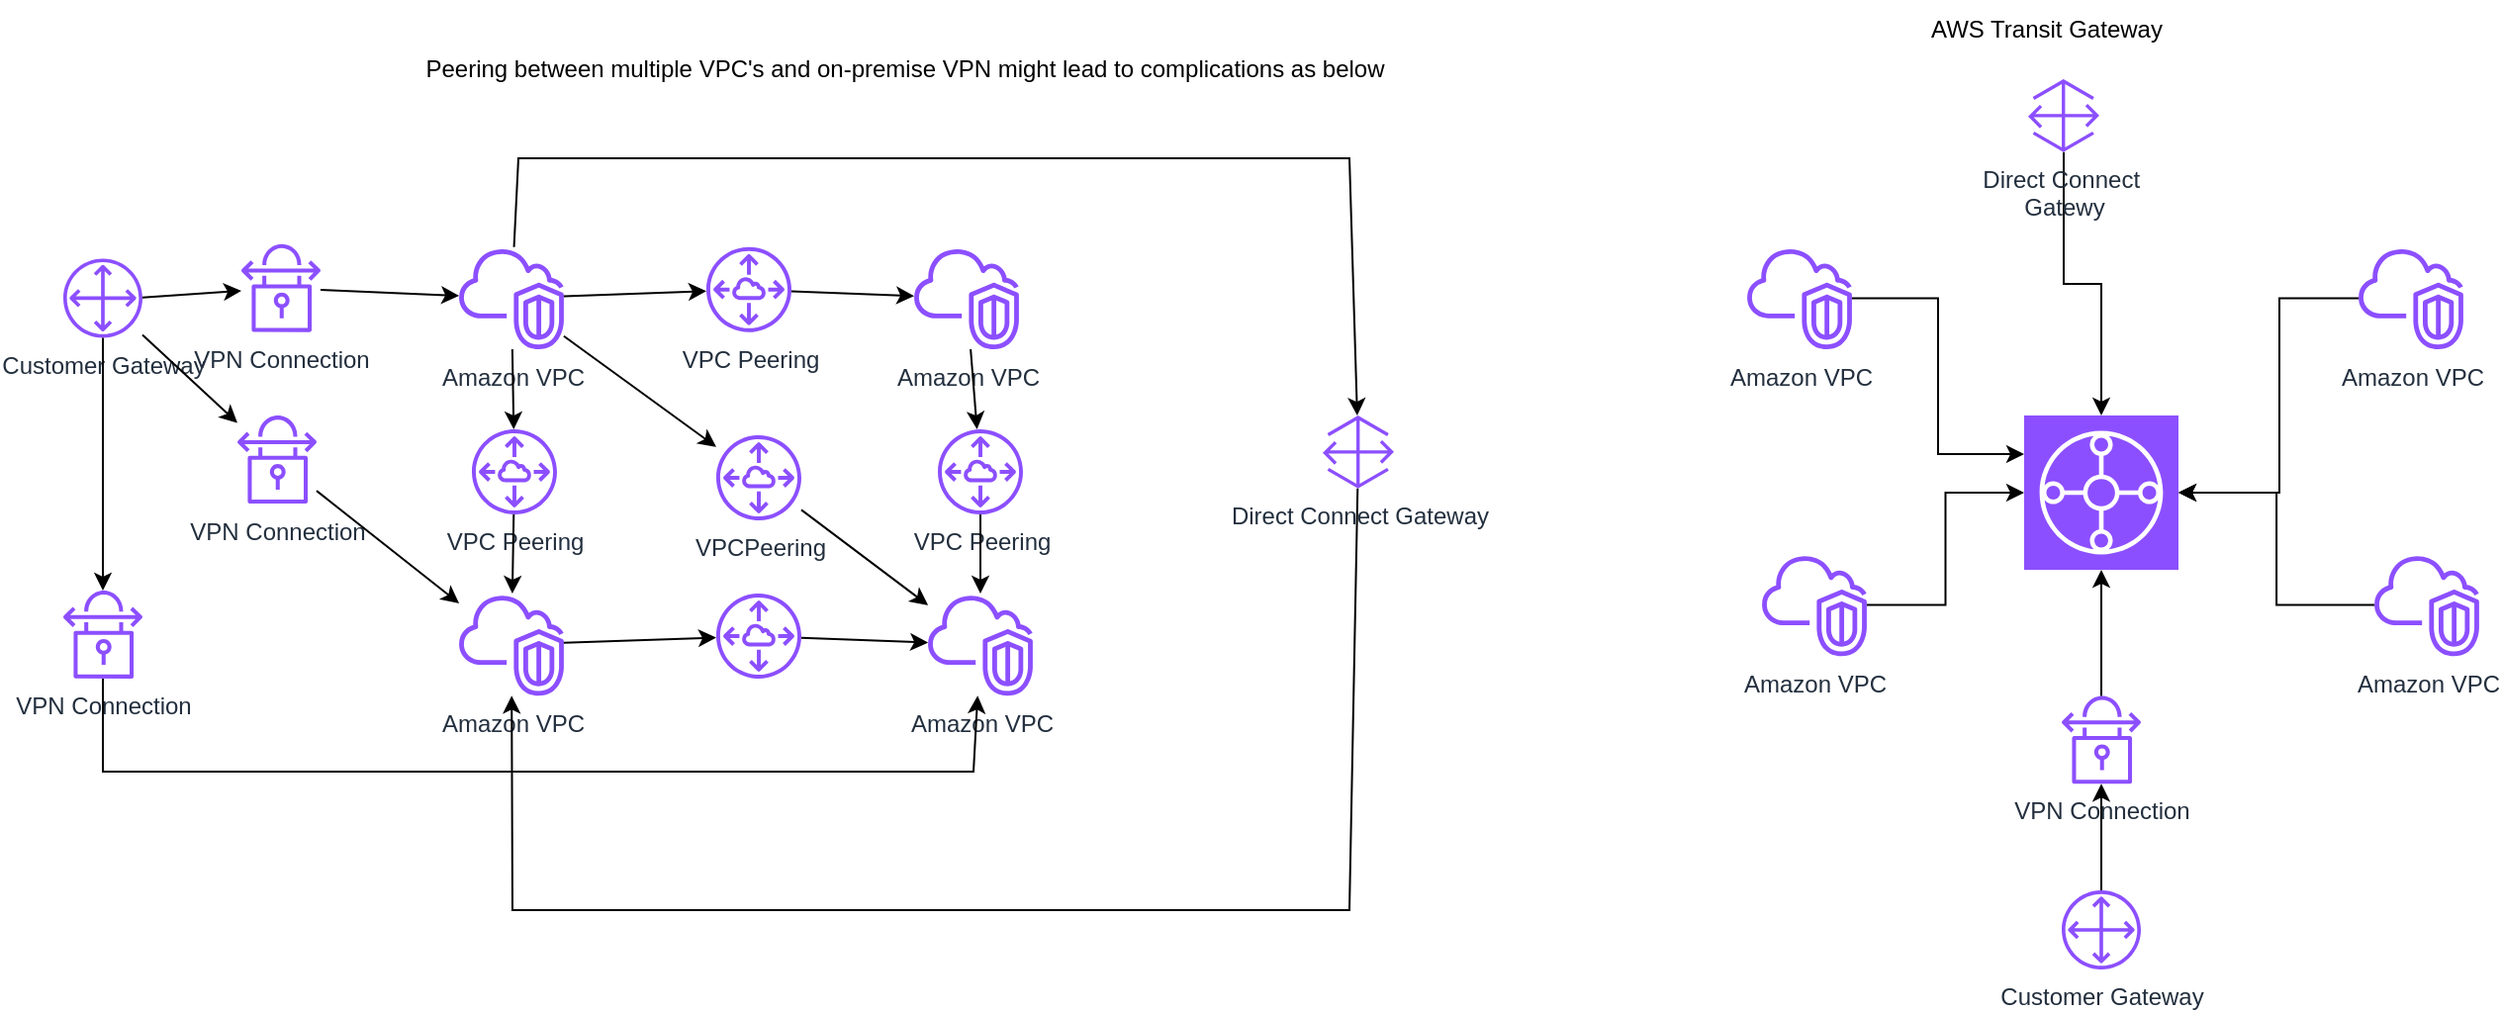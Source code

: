 <mxfile version="24.8.3">
  <diagram name="Page-1" id="_Bc4aUiWKUxn4jvhNkaS">
    <mxGraphModel dx="3816" dy="1200" grid="1" gridSize="10" guides="1" tooltips="1" connect="1" arrows="1" fold="1" page="1" pageScale="1" pageWidth="850" pageHeight="1100" math="0" shadow="0">
      <root>
        <mxCell id="0" />
        <mxCell id="1" parent="0" />
        <mxCell id="IFTInrkQbc1uJJ71i_6O-167" value="AWS Transit Gateway" style="text;html=1;align=center;verticalAlign=middle;resizable=0;points=[];autosize=1;strokeColor=none;fillColor=none;" vertex="1" parent="1">
          <mxGeometry x="1012" y="1940" width="140" height="30" as="geometry" />
        </mxCell>
        <mxCell id="IFTInrkQbc1uJJ71i_6O-168" value="VPN Connection" style="sketch=0;outlineConnect=0;fontColor=#232F3E;gradientColor=none;fillColor=#8C4FFF;strokeColor=none;dashed=0;verticalLabelPosition=bottom;verticalAlign=top;align=center;html=1;fontSize=12;fontStyle=0;aspect=fixed;pointerEvents=1;shape=mxgraph.aws4.vpn_connection;" vertex="1" parent="1">
          <mxGeometry x="168" y="2150" width="40" height="44.57" as="geometry" />
        </mxCell>
        <mxCell id="IFTInrkQbc1uJJ71i_6O-169" value="Customer Gateway" style="sketch=0;outlineConnect=0;fontColor=#232F3E;gradientColor=none;fillColor=#8C4FFF;strokeColor=none;dashed=0;verticalLabelPosition=bottom;verticalAlign=top;align=center;html=1;fontSize=12;fontStyle=0;aspect=fixed;pointerEvents=1;shape=mxgraph.aws4.customer_gateway;" vertex="1" parent="1">
          <mxGeometry x="80" y="2070.69" width="40" height="40" as="geometry" />
        </mxCell>
        <mxCell id="IFTInrkQbc1uJJ71i_6O-170" value="VPCPeering" style="sketch=0;outlineConnect=0;fontColor=#232F3E;gradientColor=none;fillColor=#8C4FFF;strokeColor=none;dashed=0;verticalLabelPosition=bottom;verticalAlign=top;align=center;html=1;fontSize=12;fontStyle=0;aspect=fixed;pointerEvents=1;shape=mxgraph.aws4.peering;" vertex="1" parent="1">
          <mxGeometry x="410" y="2160" width="43" height="43" as="geometry" />
        </mxCell>
        <mxCell id="IFTInrkQbc1uJJ71i_6O-171" value="Direct Connect Gateway&lt;div&gt;&lt;br&gt;&lt;/div&gt;" style="sketch=0;outlineConnect=0;fontColor=#232F3E;gradientColor=none;fillColor=#8C4FFF;strokeColor=none;dashed=0;verticalLabelPosition=bottom;verticalAlign=top;align=center;html=1;fontSize=12;fontStyle=0;aspect=fixed;pointerEvents=1;shape=mxgraph.aws4.gateway;" vertex="1" parent="1">
          <mxGeometry x="716.5" y="2150" width="36" height="36.95" as="geometry" />
        </mxCell>
        <mxCell id="IFTInrkQbc1uJJ71i_6O-172" value="Amazon VPC" style="sketch=0;outlineConnect=0;fontColor=#232F3E;gradientColor=none;fillColor=#8C4FFF;strokeColor=none;dashed=0;verticalLabelPosition=bottom;verticalAlign=top;align=center;html=1;fontSize=12;fontStyle=0;aspect=fixed;pointerEvents=1;shape=mxgraph.aws4.vpc_virtual_private_cloud_vpc;" vertex="1" parent="1">
          <mxGeometry x="280" y="2064.87" width="53" height="51.64" as="geometry" />
        </mxCell>
        <mxCell id="IFTInrkQbc1uJJ71i_6O-173" value="Amazon VPC" style="sketch=0;outlineConnect=0;fontColor=#232F3E;gradientColor=none;fillColor=#8C4FFF;strokeColor=none;dashed=0;verticalLabelPosition=bottom;verticalAlign=top;align=center;html=1;fontSize=12;fontStyle=0;aspect=fixed;pointerEvents=1;shape=mxgraph.aws4.vpc_virtual_private_cloud_vpc;" vertex="1" parent="1">
          <mxGeometry x="510" y="2064.87" width="53" height="51.64" as="geometry" />
        </mxCell>
        <mxCell id="IFTInrkQbc1uJJ71i_6O-174" value="Amazon VPC" style="sketch=0;outlineConnect=0;fontColor=#232F3E;gradientColor=none;fillColor=#8C4FFF;strokeColor=none;dashed=0;verticalLabelPosition=bottom;verticalAlign=top;align=center;html=1;fontSize=12;fontStyle=0;aspect=fixed;pointerEvents=1;shape=mxgraph.aws4.vpc_virtual_private_cloud_vpc;" vertex="1" parent="1">
          <mxGeometry x="280" y="2240" width="53" height="51.64" as="geometry" />
        </mxCell>
        <mxCell id="IFTInrkQbc1uJJ71i_6O-175" value="Amazon VPC" style="sketch=0;outlineConnect=0;fontColor=#232F3E;gradientColor=none;fillColor=#8C4FFF;strokeColor=none;dashed=0;verticalLabelPosition=bottom;verticalAlign=top;align=center;html=1;fontSize=12;fontStyle=0;aspect=fixed;pointerEvents=1;shape=mxgraph.aws4.vpc_virtual_private_cloud_vpc;" vertex="1" parent="1">
          <mxGeometry x="517" y="2240" width="53" height="51.64" as="geometry" />
        </mxCell>
        <mxCell id="IFTInrkQbc1uJJ71i_6O-176" value="VPC Peering" style="sketch=0;outlineConnect=0;fontColor=#232F3E;gradientColor=none;fillColor=#8C4FFF;strokeColor=none;dashed=0;verticalLabelPosition=bottom;verticalAlign=top;align=center;html=1;fontSize=12;fontStyle=0;aspect=fixed;pointerEvents=1;shape=mxgraph.aws4.peering;" vertex="1" parent="1">
          <mxGeometry x="286.5" y="2157" width="43" height="43" as="geometry" />
        </mxCell>
        <mxCell id="IFTInrkQbc1uJJ71i_6O-177" value="VPC Peering" style="sketch=0;outlineConnect=0;fontColor=#232F3E;gradientColor=none;fillColor=#8C4FFF;strokeColor=none;dashed=0;verticalLabelPosition=bottom;verticalAlign=top;align=center;html=1;fontSize=12;fontStyle=0;aspect=fixed;pointerEvents=1;shape=mxgraph.aws4.peering;" vertex="1" parent="1">
          <mxGeometry x="405" y="2064.87" width="43" height="43" as="geometry" />
        </mxCell>
        <mxCell id="IFTInrkQbc1uJJ71i_6O-178" value="VPC Peering" style="sketch=0;outlineConnect=0;fontColor=#232F3E;gradientColor=none;fillColor=#8C4FFF;strokeColor=none;dashed=0;verticalLabelPosition=bottom;verticalAlign=top;align=center;html=1;fontSize=12;fontStyle=0;aspect=fixed;pointerEvents=1;shape=mxgraph.aws4.peering;" vertex="1" parent="1">
          <mxGeometry x="522" y="2157" width="43" height="43" as="geometry" />
        </mxCell>
        <mxCell id="IFTInrkQbc1uJJ71i_6O-179" value="" style="sketch=0;outlineConnect=0;fontColor=#232F3E;gradientColor=none;fillColor=#8C4FFF;strokeColor=none;dashed=0;verticalLabelPosition=bottom;verticalAlign=top;align=center;html=1;fontSize=12;fontStyle=0;aspect=fixed;pointerEvents=1;shape=mxgraph.aws4.peering;" vertex="1" parent="1">
          <mxGeometry x="410" y="2240" width="43" height="43" as="geometry" />
        </mxCell>
        <mxCell id="IFTInrkQbc1uJJ71i_6O-180" value="VPN Connection" style="sketch=0;outlineConnect=0;fontColor=#232F3E;gradientColor=none;fillColor=#8C4FFF;strokeColor=none;dashed=0;verticalLabelPosition=bottom;verticalAlign=top;align=center;html=1;fontSize=12;fontStyle=0;aspect=fixed;pointerEvents=1;shape=mxgraph.aws4.vpn_connection;" vertex="1" parent="1">
          <mxGeometry x="80" y="2238.43" width="40" height="44.57" as="geometry" />
        </mxCell>
        <mxCell id="IFTInrkQbc1uJJ71i_6O-181" value="" style="endArrow=classic;html=1;rounded=0;" edge="1" parent="1" source="IFTInrkQbc1uJJ71i_6O-172" target="IFTInrkQbc1uJJ71i_6O-171">
          <mxGeometry width="50" height="50" relative="1" as="geometry">
            <mxPoint x="280" y="2010" as="sourcePoint" />
            <mxPoint x="380" y="2010" as="targetPoint" />
            <Array as="points">
              <mxPoint x="310" y="2020" />
              <mxPoint x="730" y="2020" />
            </Array>
          </mxGeometry>
        </mxCell>
        <mxCell id="IFTInrkQbc1uJJ71i_6O-182" value="" style="endArrow=classic;html=1;rounded=0;" edge="1" parent="1" source="IFTInrkQbc1uJJ71i_6O-177" target="IFTInrkQbc1uJJ71i_6O-173">
          <mxGeometry width="50" height="50" relative="1" as="geometry">
            <mxPoint x="290" y="2020" as="sourcePoint" />
            <mxPoint x="390" y="2020" as="targetPoint" />
          </mxGeometry>
        </mxCell>
        <mxCell id="IFTInrkQbc1uJJ71i_6O-183" value="" style="endArrow=classic;html=1;rounded=0;strokeColor=default;" edge="1" parent="1" source="IFTInrkQbc1uJJ71i_6O-172" target="IFTInrkQbc1uJJ71i_6O-177">
          <mxGeometry width="50" height="50" relative="1" as="geometry">
            <mxPoint x="300" y="2030" as="sourcePoint" />
            <mxPoint x="400" y="2030" as="targetPoint" />
          </mxGeometry>
        </mxCell>
        <mxCell id="IFTInrkQbc1uJJ71i_6O-184" value="" style="endArrow=classic;html=1;rounded=0;" edge="1" parent="1" source="IFTInrkQbc1uJJ71i_6O-172" target="IFTInrkQbc1uJJ71i_6O-170">
          <mxGeometry width="50" height="50" relative="1" as="geometry">
            <mxPoint x="310" y="2040" as="sourcePoint" />
            <mxPoint x="410" y="2040" as="targetPoint" />
          </mxGeometry>
        </mxCell>
        <mxCell id="IFTInrkQbc1uJJ71i_6O-186" value="" style="endArrow=classic;html=1;rounded=0;" edge="1" parent="1" source="IFTInrkQbc1uJJ71i_6O-170" target="IFTInrkQbc1uJJ71i_6O-175">
          <mxGeometry width="50" height="50" relative="1" as="geometry">
            <mxPoint x="320" y="2050" as="sourcePoint" />
            <mxPoint x="420" y="2050" as="targetPoint" />
          </mxGeometry>
        </mxCell>
        <mxCell id="IFTInrkQbc1uJJ71i_6O-187" value="" style="endArrow=classic;html=1;rounded=0;" edge="1" parent="1" source="IFTInrkQbc1uJJ71i_6O-173" target="IFTInrkQbc1uJJ71i_6O-178">
          <mxGeometry width="50" height="50" relative="1" as="geometry">
            <mxPoint x="330" y="2060" as="sourcePoint" />
            <mxPoint x="430" y="2060" as="targetPoint" />
          </mxGeometry>
        </mxCell>
        <mxCell id="IFTInrkQbc1uJJ71i_6O-188" value="" style="endArrow=classic;html=1;rounded=0;" edge="1" parent="1" source="IFTInrkQbc1uJJ71i_6O-178" target="IFTInrkQbc1uJJ71i_6O-175">
          <mxGeometry width="50" height="50" relative="1" as="geometry">
            <mxPoint x="340" y="2070" as="sourcePoint" />
            <mxPoint x="440" y="2070" as="targetPoint" />
          </mxGeometry>
        </mxCell>
        <mxCell id="IFTInrkQbc1uJJ71i_6O-189" value="" style="endArrow=classic;html=1;rounded=0;" edge="1" parent="1" source="IFTInrkQbc1uJJ71i_6O-172" target="IFTInrkQbc1uJJ71i_6O-176">
          <mxGeometry width="50" height="50" relative="1" as="geometry">
            <mxPoint x="350" y="2080" as="sourcePoint" />
            <mxPoint x="450" y="2080" as="targetPoint" />
          </mxGeometry>
        </mxCell>
        <mxCell id="IFTInrkQbc1uJJ71i_6O-190" value="" style="endArrow=classic;html=1;rounded=0;" edge="1" parent="1" source="IFTInrkQbc1uJJ71i_6O-176" target="IFTInrkQbc1uJJ71i_6O-174">
          <mxGeometry width="50" height="50" relative="1" as="geometry">
            <mxPoint x="360" y="2090" as="sourcePoint" />
            <mxPoint x="460" y="2090" as="targetPoint" />
          </mxGeometry>
        </mxCell>
        <mxCell id="IFTInrkQbc1uJJ71i_6O-192" value="" style="endArrow=classic;html=1;rounded=0;" edge="1" parent="1" source="IFTInrkQbc1uJJ71i_6O-179" target="IFTInrkQbc1uJJ71i_6O-175">
          <mxGeometry width="50" height="50" relative="1" as="geometry">
            <mxPoint x="370" y="2100" as="sourcePoint" />
            <mxPoint x="470" y="2100" as="targetPoint" />
          </mxGeometry>
        </mxCell>
        <mxCell id="IFTInrkQbc1uJJ71i_6O-193" value="" style="endArrow=classic;html=1;rounded=0;" edge="1" parent="1" source="IFTInrkQbc1uJJ71i_6O-174" target="IFTInrkQbc1uJJ71i_6O-179">
          <mxGeometry width="50" height="50" relative="1" as="geometry">
            <mxPoint x="380" y="2110" as="sourcePoint" />
            <mxPoint x="480" y="2110" as="targetPoint" />
          </mxGeometry>
        </mxCell>
        <mxCell id="IFTInrkQbc1uJJ71i_6O-195" value="" style="endArrow=classic;html=1;rounded=0;" edge="1" parent="1" source="IFTInrkQbc1uJJ71i_6O-196" target="IFTInrkQbc1uJJ71i_6O-172">
          <mxGeometry width="50" height="50" relative="1" as="geometry">
            <mxPoint x="120" y="2090.35" as="sourcePoint" />
            <mxPoint x="220" y="2090.35" as="targetPoint" />
          </mxGeometry>
        </mxCell>
        <mxCell id="IFTInrkQbc1uJJ71i_6O-197" value="" style="endArrow=classic;html=1;rounded=0;" edge="1" parent="1" target="IFTInrkQbc1uJJ71i_6O-196">
          <mxGeometry width="50" height="50" relative="1" as="geometry">
            <mxPoint x="120" y="2090.35" as="sourcePoint" />
            <mxPoint x="220" y="2090.35" as="targetPoint" />
          </mxGeometry>
        </mxCell>
        <mxCell id="IFTInrkQbc1uJJ71i_6O-196" value="VPN Connection" style="sketch=0;outlineConnect=0;fontColor=#232F3E;gradientColor=none;fillColor=#8C4FFF;strokeColor=none;dashed=0;verticalLabelPosition=bottom;verticalAlign=top;align=center;html=1;fontSize=12;fontStyle=0;aspect=fixed;pointerEvents=1;shape=mxgraph.aws4.vpn_connection;" vertex="1" parent="1">
          <mxGeometry x="170" y="2063.3" width="40" height="44.57" as="geometry" />
        </mxCell>
        <mxCell id="IFTInrkQbc1uJJ71i_6O-199" value="" style="endArrow=classic;html=1;rounded=0;" edge="1" parent="1" source="IFTInrkQbc1uJJ71i_6O-168" target="IFTInrkQbc1uJJ71i_6O-174">
          <mxGeometry width="50" height="50" relative="1" as="geometry">
            <mxPoint x="290" y="2020" as="sourcePoint" />
            <mxPoint x="390" y="2020" as="targetPoint" />
          </mxGeometry>
        </mxCell>
        <mxCell id="IFTInrkQbc1uJJ71i_6O-200" value="" style="endArrow=classic;html=1;rounded=0;" edge="1" parent="1" source="IFTInrkQbc1uJJ71i_6O-169" target="IFTInrkQbc1uJJ71i_6O-168">
          <mxGeometry width="50" height="50" relative="1" as="geometry">
            <mxPoint x="130" y="2120" as="sourcePoint" />
            <mxPoint x="400" y="2030" as="targetPoint" />
          </mxGeometry>
        </mxCell>
        <mxCell id="IFTInrkQbc1uJJ71i_6O-201" value="" style="endArrow=classic;html=1;rounded=0;" edge="1" parent="1" source="IFTInrkQbc1uJJ71i_6O-169" target="IFTInrkQbc1uJJ71i_6O-180">
          <mxGeometry width="50" height="50" relative="1" as="geometry">
            <mxPoint x="310" y="2040" as="sourcePoint" />
            <mxPoint x="410" y="2040" as="targetPoint" />
          </mxGeometry>
        </mxCell>
        <mxCell id="IFTInrkQbc1uJJ71i_6O-202" value="" style="endArrow=classic;html=1;rounded=0;" edge="1" parent="1" source="IFTInrkQbc1uJJ71i_6O-180" target="IFTInrkQbc1uJJ71i_6O-175">
          <mxGeometry width="50" height="50" relative="1" as="geometry">
            <mxPoint x="320" y="2050" as="sourcePoint" />
            <mxPoint x="530" y="2320" as="targetPoint" />
            <Array as="points">
              <mxPoint x="100" y="2330" />
              <mxPoint x="540" y="2330" />
            </Array>
          </mxGeometry>
        </mxCell>
        <mxCell id="IFTInrkQbc1uJJ71i_6O-203" value="" style="endArrow=classic;html=1;rounded=0;" edge="1" parent="1" source="IFTInrkQbc1uJJ71i_6O-171" target="IFTInrkQbc1uJJ71i_6O-174">
          <mxGeometry width="50" height="50" relative="1" as="geometry">
            <mxPoint x="750" y="2360" as="sourcePoint" />
            <mxPoint x="744" y="2160" as="targetPoint" />
            <Array as="points">
              <mxPoint x="730" y="2400" />
              <mxPoint x="307" y="2400" />
            </Array>
          </mxGeometry>
        </mxCell>
        <mxCell id="IFTInrkQbc1uJJ71i_6O-204" value="Peering between multiple VPC&#39;s and on-premise VPN might lead to complications as below" style="text;html=1;align=center;verticalAlign=middle;resizable=0;points=[];autosize=1;strokeColor=none;fillColor=none;" vertex="1" parent="1">
          <mxGeometry x="250" y="1960" width="510" height="30" as="geometry" />
        </mxCell>
        <mxCell id="IFTInrkQbc1uJJ71i_6O-205" value="Amazon VPC" style="sketch=0;outlineConnect=0;fontColor=#232F3E;gradientColor=none;fillColor=#8C4FFF;strokeColor=none;dashed=0;verticalLabelPosition=bottom;verticalAlign=top;align=center;html=1;fontSize=12;fontStyle=0;aspect=fixed;pointerEvents=1;shape=mxgraph.aws4.vpc_virtual_private_cloud_vpc;" vertex="1" parent="1">
          <mxGeometry x="931" y="2064.87" width="53" height="51.64" as="geometry" />
        </mxCell>
        <mxCell id="IFTInrkQbc1uJJ71i_6O-218" style="edgeStyle=orthogonalEdgeStyle;rounded=0;orthogonalLoop=1;jettySize=auto;html=1;" edge="1" parent="1" source="IFTInrkQbc1uJJ71i_6O-206" target="IFTInrkQbc1uJJ71i_6O-211">
          <mxGeometry relative="1" as="geometry" />
        </mxCell>
        <mxCell id="IFTInrkQbc1uJJ71i_6O-206" value="Amazon VPC" style="sketch=0;outlineConnect=0;fontColor=#232F3E;gradientColor=none;fillColor=#8C4FFF;strokeColor=none;dashed=0;verticalLabelPosition=bottom;verticalAlign=top;align=center;html=1;fontSize=12;fontStyle=0;aspect=fixed;pointerEvents=1;shape=mxgraph.aws4.vpc_virtual_private_cloud_vpc;" vertex="1" parent="1">
          <mxGeometry x="938.5" y="2220" width="53" height="51.64" as="geometry" />
        </mxCell>
        <mxCell id="IFTInrkQbc1uJJ71i_6O-207" value="Amazon VPC" style="sketch=0;outlineConnect=0;fontColor=#232F3E;gradientColor=none;fillColor=#8C4FFF;strokeColor=none;dashed=0;verticalLabelPosition=bottom;verticalAlign=top;align=center;html=1;fontSize=12;fontStyle=0;aspect=fixed;pointerEvents=1;shape=mxgraph.aws4.vpc_virtual_private_cloud_vpc;" vertex="1" parent="1">
          <mxGeometry x="1240" y="2064.87" width="53" height="51.64" as="geometry" />
        </mxCell>
        <mxCell id="IFTInrkQbc1uJJ71i_6O-220" style="edgeStyle=orthogonalEdgeStyle;rounded=0;orthogonalLoop=1;jettySize=auto;html=1;" edge="1" parent="1" source="IFTInrkQbc1uJJ71i_6O-208" target="IFTInrkQbc1uJJ71i_6O-211">
          <mxGeometry relative="1" as="geometry" />
        </mxCell>
        <mxCell id="IFTInrkQbc1uJJ71i_6O-208" value="Amazon VPC" style="sketch=0;outlineConnect=0;fontColor=#232F3E;gradientColor=none;fillColor=#8C4FFF;strokeColor=none;dashed=0;verticalLabelPosition=bottom;verticalAlign=top;align=center;html=1;fontSize=12;fontStyle=0;aspect=fixed;pointerEvents=1;shape=mxgraph.aws4.vpc_virtual_private_cloud_vpc;" vertex="1" parent="1">
          <mxGeometry x="1248" y="2220" width="53" height="51.64" as="geometry" />
        </mxCell>
        <mxCell id="IFTInrkQbc1uJJ71i_6O-212" style="edgeStyle=orthogonalEdgeStyle;rounded=0;orthogonalLoop=1;jettySize=auto;html=1;" edge="1" parent="1" source="IFTInrkQbc1uJJ71i_6O-209" target="IFTInrkQbc1uJJ71i_6O-210">
          <mxGeometry relative="1" as="geometry" />
        </mxCell>
        <mxCell id="IFTInrkQbc1uJJ71i_6O-209" value="Customer Gateway" style="sketch=0;outlineConnect=0;fontColor=#232F3E;gradientColor=none;fillColor=#8C4FFF;strokeColor=none;dashed=0;verticalLabelPosition=bottom;verticalAlign=top;align=center;html=1;fontSize=12;fontStyle=0;aspect=fixed;pointerEvents=1;shape=mxgraph.aws4.customer_gateway;" vertex="1" parent="1">
          <mxGeometry x="1090" y="2390" width="40" height="40" as="geometry" />
        </mxCell>
        <mxCell id="IFTInrkQbc1uJJ71i_6O-210" value="VPN Connection" style="sketch=0;outlineConnect=0;fontColor=#232F3E;gradientColor=none;fillColor=#8C4FFF;strokeColor=none;dashed=0;verticalLabelPosition=bottom;verticalAlign=top;align=center;html=1;fontSize=12;fontStyle=0;aspect=fixed;pointerEvents=1;shape=mxgraph.aws4.vpn_connection;" vertex="1" parent="1">
          <mxGeometry x="1090" y="2291.64" width="40" height="44.57" as="geometry" />
        </mxCell>
        <mxCell id="IFTInrkQbc1uJJ71i_6O-211" value="" style="sketch=0;points=[[0,0,0],[0.25,0,0],[0.5,0,0],[0.75,0,0],[1,0,0],[0,1,0],[0.25,1,0],[0.5,1,0],[0.75,1,0],[1,1,0],[0,0.25,0],[0,0.5,0],[0,0.75,0],[1,0.25,0],[1,0.5,0],[1,0.75,0]];outlineConnect=0;fontColor=#232F3E;fillColor=#8C4FFF;strokeColor=#ffffff;dashed=0;verticalLabelPosition=bottom;verticalAlign=top;align=center;html=1;fontSize=12;fontStyle=0;aspect=fixed;shape=mxgraph.aws4.resourceIcon;resIcon=mxgraph.aws4.transit_gateway;" vertex="1" parent="1">
          <mxGeometry x="1071" y="2150" width="78" height="78" as="geometry" />
        </mxCell>
        <mxCell id="IFTInrkQbc1uJJ71i_6O-213" style="edgeStyle=orthogonalEdgeStyle;rounded=0;orthogonalLoop=1;jettySize=auto;html=1;entryX=0.5;entryY=1;entryDx=0;entryDy=0;entryPerimeter=0;" edge="1" parent="1" source="IFTInrkQbc1uJJ71i_6O-210" target="IFTInrkQbc1uJJ71i_6O-211">
          <mxGeometry relative="1" as="geometry" />
        </mxCell>
        <mxCell id="IFTInrkQbc1uJJ71i_6O-215" style="edgeStyle=orthogonalEdgeStyle;rounded=0;orthogonalLoop=1;jettySize=auto;html=1;" edge="1" parent="1" source="IFTInrkQbc1uJJ71i_6O-214" target="IFTInrkQbc1uJJ71i_6O-211">
          <mxGeometry relative="1" as="geometry" />
        </mxCell>
        <mxCell id="IFTInrkQbc1uJJ71i_6O-214" value="Direct Connect&amp;nbsp;&lt;div&gt;Gatewy&lt;/div&gt;" style="sketch=0;outlineConnect=0;fontColor=#232F3E;gradientColor=none;fillColor=#8C4FFF;strokeColor=none;dashed=0;verticalLabelPosition=bottom;verticalAlign=top;align=center;html=1;fontSize=12;fontStyle=0;aspect=fixed;pointerEvents=1;shape=mxgraph.aws4.gateway;" vertex="1" parent="1">
          <mxGeometry x="1073" y="1980" width="36" height="36.95" as="geometry" />
        </mxCell>
        <mxCell id="IFTInrkQbc1uJJ71i_6O-216" style="edgeStyle=orthogonalEdgeStyle;rounded=0;orthogonalLoop=1;jettySize=auto;html=1;entryX=0;entryY=0.25;entryDx=0;entryDy=0;entryPerimeter=0;" edge="1" parent="1" source="IFTInrkQbc1uJJ71i_6O-205" target="IFTInrkQbc1uJJ71i_6O-211">
          <mxGeometry relative="1" as="geometry" />
        </mxCell>
        <mxCell id="IFTInrkQbc1uJJ71i_6O-219" style="edgeStyle=orthogonalEdgeStyle;rounded=0;orthogonalLoop=1;jettySize=auto;html=1;entryX=1;entryY=0.5;entryDx=0;entryDy=0;entryPerimeter=0;" edge="1" parent="1" source="IFTInrkQbc1uJJ71i_6O-207" target="IFTInrkQbc1uJJ71i_6O-211">
          <mxGeometry relative="1" as="geometry">
            <Array as="points">
              <mxPoint x="1200" y="2091" />
              <mxPoint x="1200" y="2189" />
            </Array>
          </mxGeometry>
        </mxCell>
      </root>
    </mxGraphModel>
  </diagram>
</mxfile>
